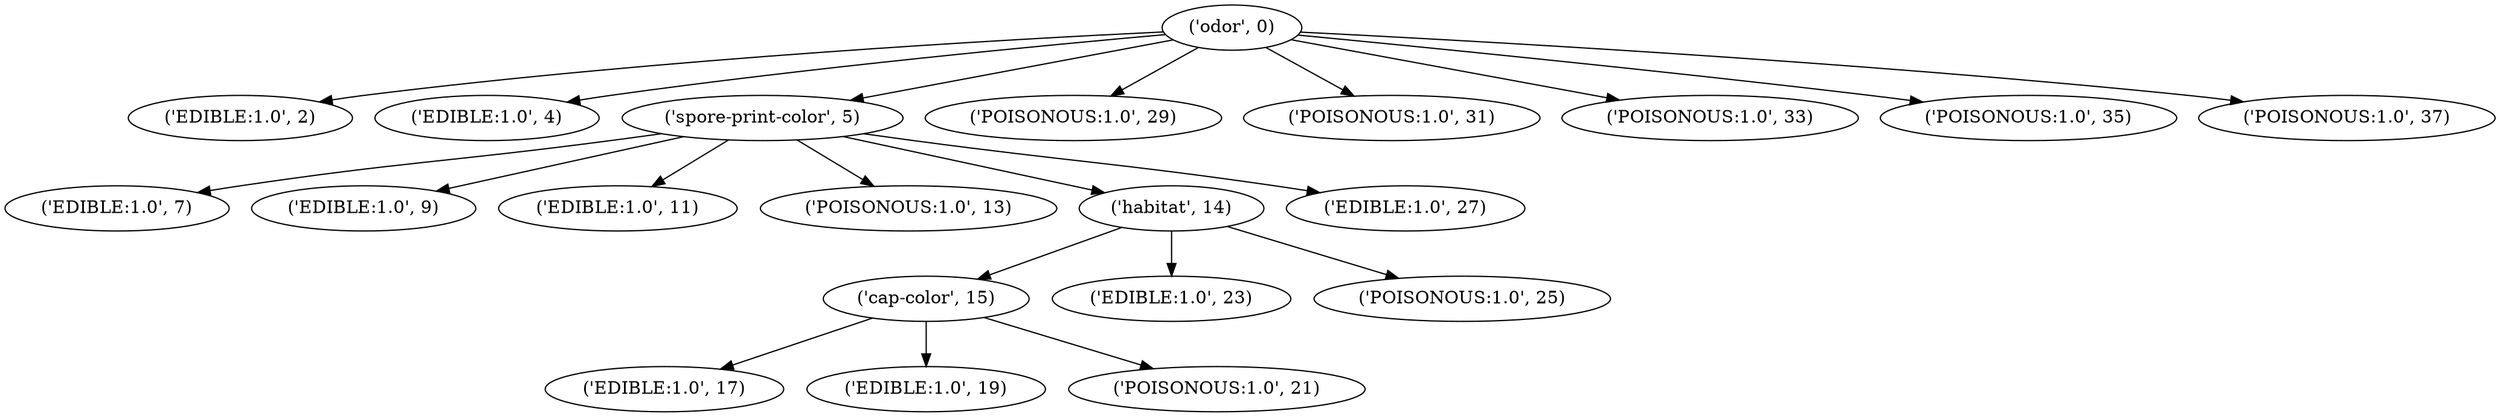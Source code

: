 strict digraph "" {
	"('odor', 0)" -> "('EDIBLE:1.0', 2)"	 [user_data=ALMOND];
	"('odor', 0)" -> "('EDIBLE:1.0', 4)"	 [user_data=ANISE];
	"('odor', 0)" -> "('spore-print-color', 5)"	 [user_data=NONE];
	"('odor', 0)" -> "('POISONOUS:1.0', 29)"	 [user_data=PUNGENT];
	"('odor', 0)" -> "('POISONOUS:1.0', 31)"	 [user_data=CREOSOTE];
	"('odor', 0)" -> "('POISONOUS:1.0', 33)"	 [user_data=FOUL];
	"('odor', 0)" -> "('POISONOUS:1.0', 35)"	 [user_data=FISHY];
	"('odor', 0)" -> "('POISONOUS:1.0', 37)"	 [user_data=SPICY];
	"('spore-print-color', 5)" -> "('EDIBLE:1.0', 7)"	 [user_data=BLACK];
	"('spore-print-color', 5)" -> "('EDIBLE:1.0', 9)"	 [user_data=BROWN];
	"('spore-print-color', 5)" -> "('EDIBLE:1.0', 11)"	 [user_data=CHOCOLATE];
	"('spore-print-color', 5)" -> "('POISONOUS:1.0', 13)"	 [user_data=GREEN];
	"('spore-print-color', 5)" -> "('habitat', 14)"	 [user_data=WHITE];
	"('spore-print-color', 5)" -> "('EDIBLE:1.0', 27)"	 [user_data=YELLOW];
	"('habitat', 14)" -> "('cap-color', 15)"	 [user_data=LEAVES];
	"('habitat', 14)" -> "('EDIBLE:1.0', 23)"	 [user_data=WASTE];
	"('habitat', 14)" -> "('POISONOUS:1.0', 25)"	 [user_data=WOODS];
	"('cap-color', 15)" -> "('EDIBLE:1.0', 17)"	 [user_data=BROWN];
	"('cap-color', 15)" -> "('EDIBLE:1.0', 19)"	 [user_data=CINNAMON];
	"('cap-color', 15)" -> "('POISONOUS:1.0', 21)"	 [user_data=WHITE];
}
